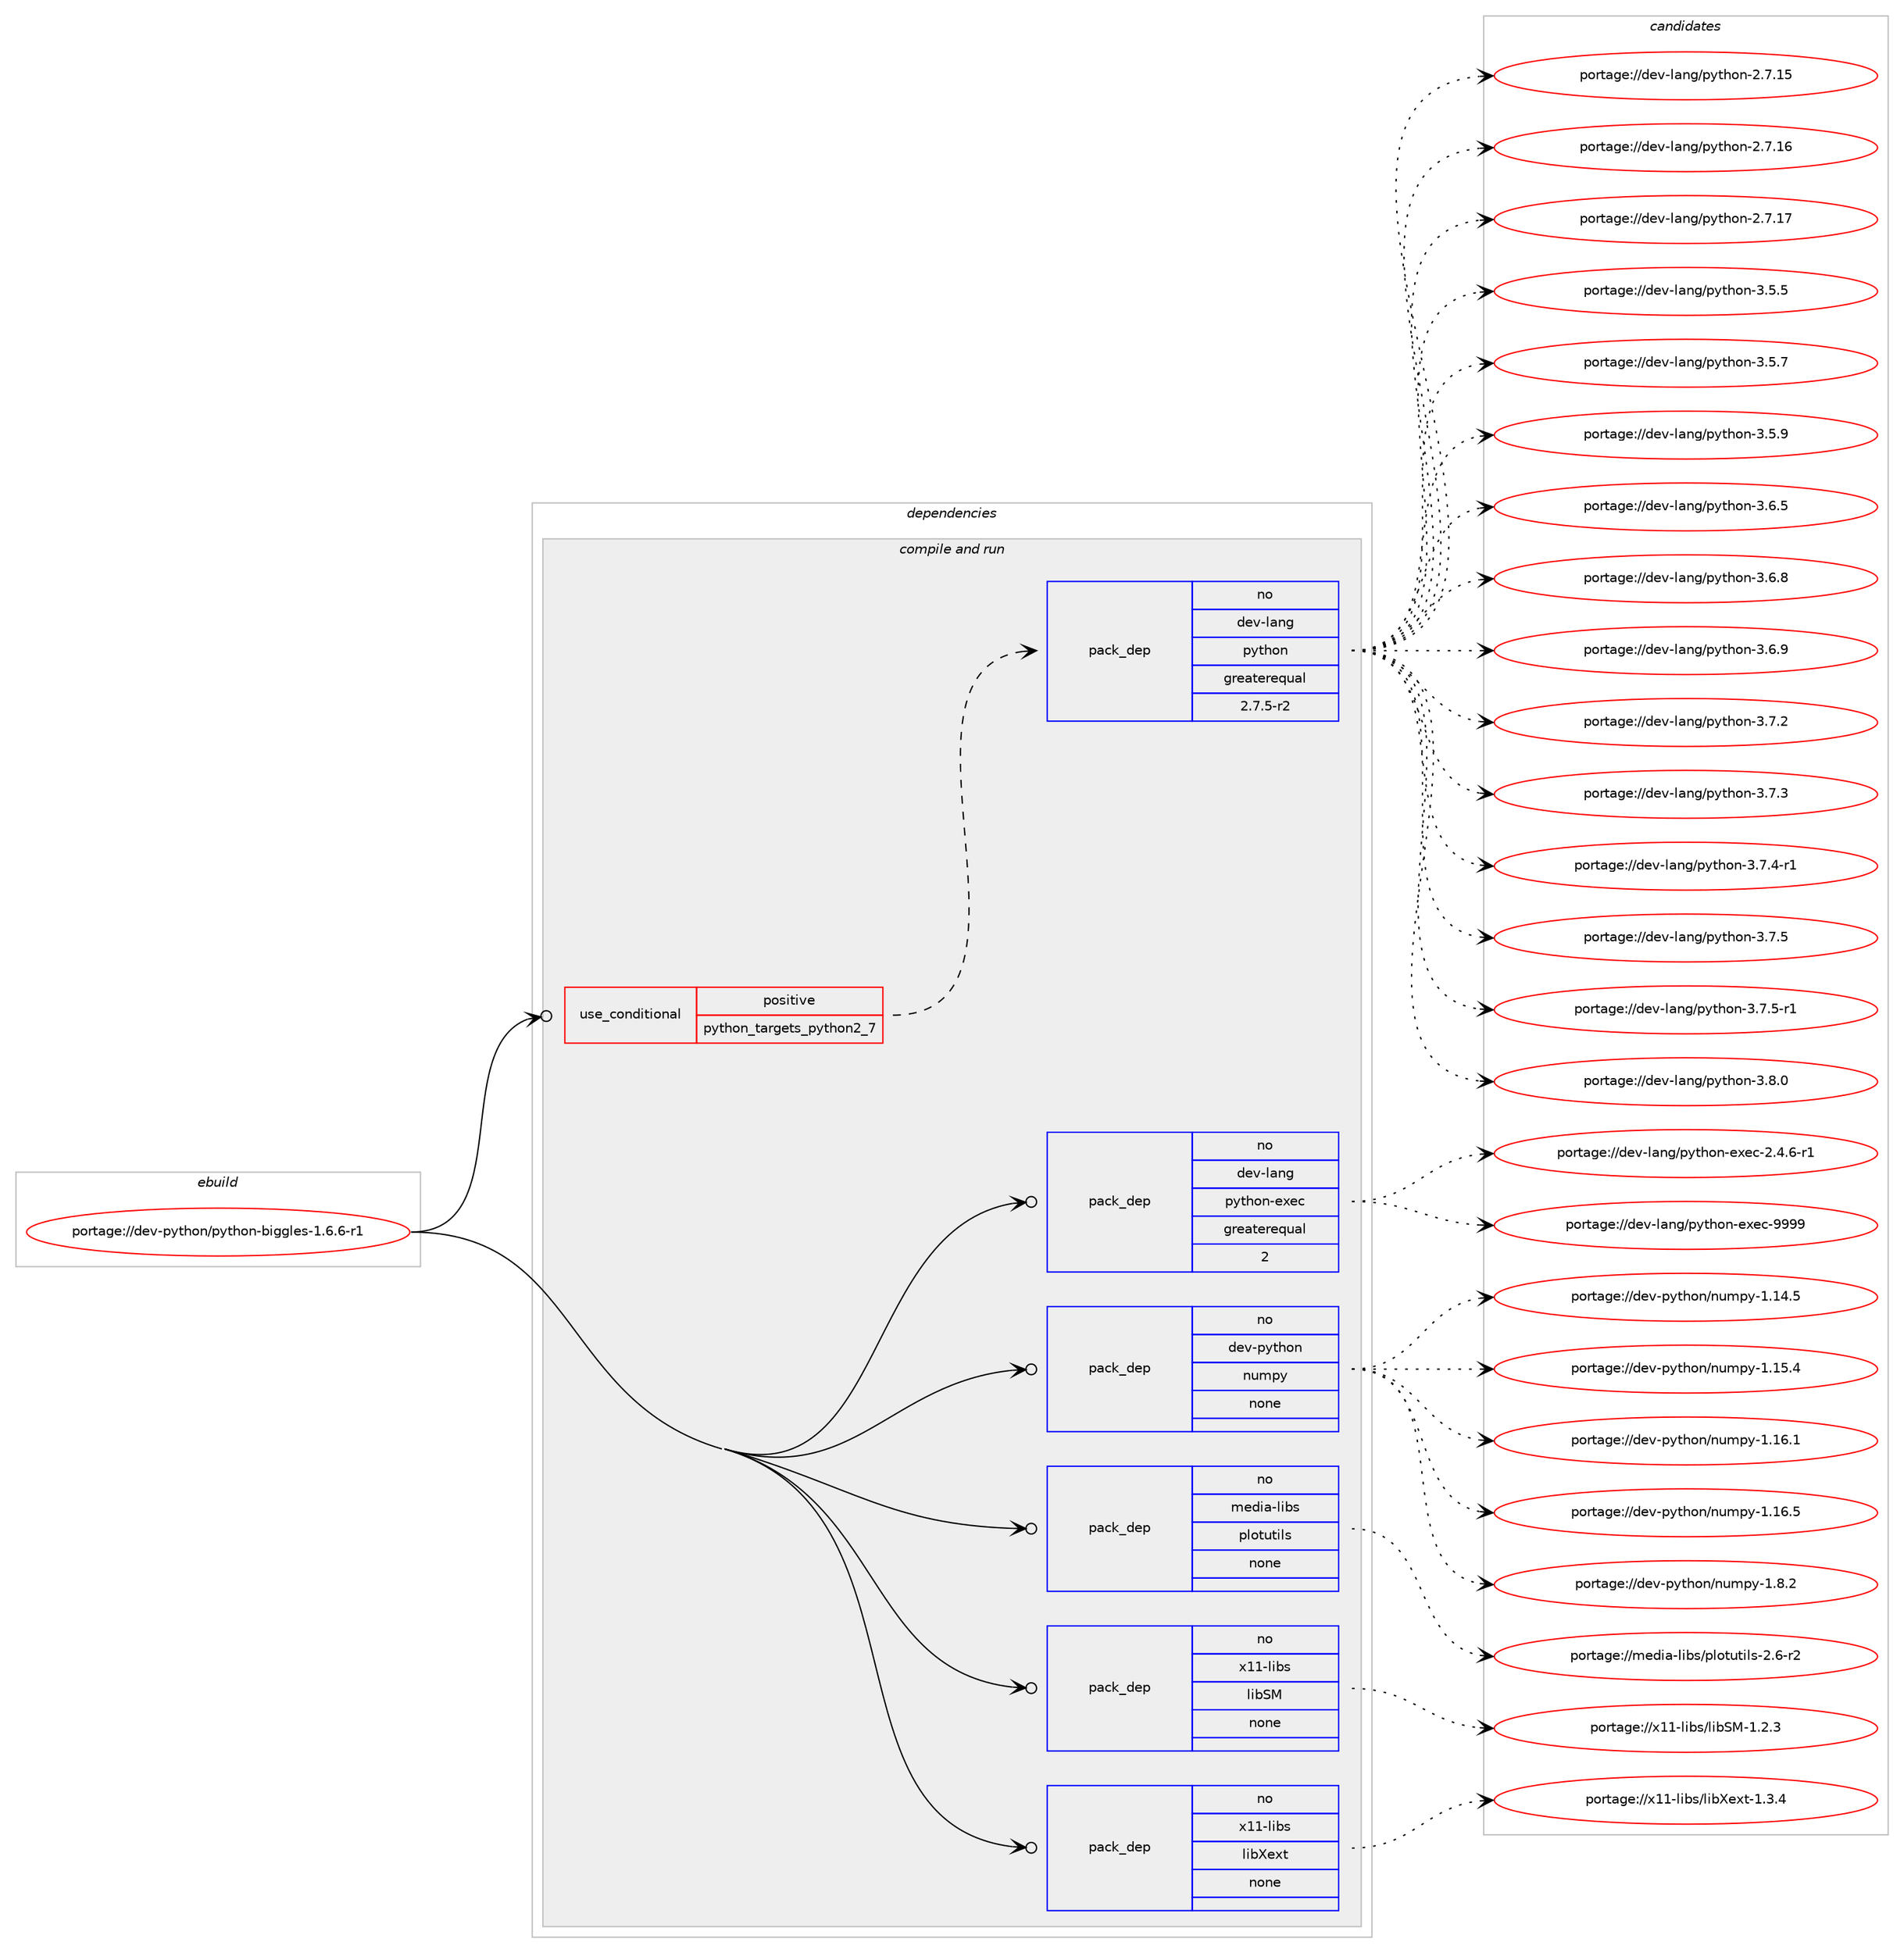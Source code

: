 digraph prolog {

# *************
# Graph options
# *************

newrank=true;
concentrate=true;
compound=true;
graph [rankdir=LR,fontname=Helvetica,fontsize=10,ranksep=1.5];#, ranksep=2.5, nodesep=0.2];
edge  [arrowhead=vee];
node  [fontname=Helvetica,fontsize=10];

# **********
# The ebuild
# **********

subgraph cluster_leftcol {
color=gray;
rank=same;
label=<<i>ebuild</i>>;
id [label="portage://dev-python/python-biggles-1.6.6-r1", color=red, width=4, href="../dev-python/python-biggles-1.6.6-r1.svg"];
}

# ****************
# The dependencies
# ****************

subgraph cluster_midcol {
color=gray;
label=<<i>dependencies</i>>;
subgraph cluster_compile {
fillcolor="#eeeeee";
style=filled;
label=<<i>compile</i>>;
}
subgraph cluster_compileandrun {
fillcolor="#eeeeee";
style=filled;
label=<<i>compile and run</i>>;
subgraph cond36622 {
dependency165249 [label=<<TABLE BORDER="0" CELLBORDER="1" CELLSPACING="0" CELLPADDING="4"><TR><TD ROWSPAN="3" CELLPADDING="10">use_conditional</TD></TR><TR><TD>positive</TD></TR><TR><TD>python_targets_python2_7</TD></TR></TABLE>>, shape=none, color=red];
subgraph pack125241 {
dependency165250 [label=<<TABLE BORDER="0" CELLBORDER="1" CELLSPACING="0" CELLPADDING="4" WIDTH="220"><TR><TD ROWSPAN="6" CELLPADDING="30">pack_dep</TD></TR><TR><TD WIDTH="110">no</TD></TR><TR><TD>dev-lang</TD></TR><TR><TD>python</TD></TR><TR><TD>greaterequal</TD></TR><TR><TD>2.7.5-r2</TD></TR></TABLE>>, shape=none, color=blue];
}
dependency165249:e -> dependency165250:w [weight=20,style="dashed",arrowhead="vee"];
}
id:e -> dependency165249:w [weight=20,style="solid",arrowhead="odotvee"];
subgraph pack125242 {
dependency165251 [label=<<TABLE BORDER="0" CELLBORDER="1" CELLSPACING="0" CELLPADDING="4" WIDTH="220"><TR><TD ROWSPAN="6" CELLPADDING="30">pack_dep</TD></TR><TR><TD WIDTH="110">no</TD></TR><TR><TD>dev-lang</TD></TR><TR><TD>python-exec</TD></TR><TR><TD>greaterequal</TD></TR><TR><TD>2</TD></TR></TABLE>>, shape=none, color=blue];
}
id:e -> dependency165251:w [weight=20,style="solid",arrowhead="odotvee"];
subgraph pack125243 {
dependency165252 [label=<<TABLE BORDER="0" CELLBORDER="1" CELLSPACING="0" CELLPADDING="4" WIDTH="220"><TR><TD ROWSPAN="6" CELLPADDING="30">pack_dep</TD></TR><TR><TD WIDTH="110">no</TD></TR><TR><TD>dev-python</TD></TR><TR><TD>numpy</TD></TR><TR><TD>none</TD></TR><TR><TD></TD></TR></TABLE>>, shape=none, color=blue];
}
id:e -> dependency165252:w [weight=20,style="solid",arrowhead="odotvee"];
subgraph pack125244 {
dependency165253 [label=<<TABLE BORDER="0" CELLBORDER="1" CELLSPACING="0" CELLPADDING="4" WIDTH="220"><TR><TD ROWSPAN="6" CELLPADDING="30">pack_dep</TD></TR><TR><TD WIDTH="110">no</TD></TR><TR><TD>media-libs</TD></TR><TR><TD>plotutils</TD></TR><TR><TD>none</TD></TR><TR><TD></TD></TR></TABLE>>, shape=none, color=blue];
}
id:e -> dependency165253:w [weight=20,style="solid",arrowhead="odotvee"];
subgraph pack125245 {
dependency165254 [label=<<TABLE BORDER="0" CELLBORDER="1" CELLSPACING="0" CELLPADDING="4" WIDTH="220"><TR><TD ROWSPAN="6" CELLPADDING="30">pack_dep</TD></TR><TR><TD WIDTH="110">no</TD></TR><TR><TD>x11-libs</TD></TR><TR><TD>libSM</TD></TR><TR><TD>none</TD></TR><TR><TD></TD></TR></TABLE>>, shape=none, color=blue];
}
id:e -> dependency165254:w [weight=20,style="solid",arrowhead="odotvee"];
subgraph pack125246 {
dependency165255 [label=<<TABLE BORDER="0" CELLBORDER="1" CELLSPACING="0" CELLPADDING="4" WIDTH="220"><TR><TD ROWSPAN="6" CELLPADDING="30">pack_dep</TD></TR><TR><TD WIDTH="110">no</TD></TR><TR><TD>x11-libs</TD></TR><TR><TD>libXext</TD></TR><TR><TD>none</TD></TR><TR><TD></TD></TR></TABLE>>, shape=none, color=blue];
}
id:e -> dependency165255:w [weight=20,style="solid",arrowhead="odotvee"];
}
subgraph cluster_run {
fillcolor="#eeeeee";
style=filled;
label=<<i>run</i>>;
}
}

# **************
# The candidates
# **************

subgraph cluster_choices {
rank=same;
color=gray;
label=<<i>candidates</i>>;

subgraph choice125241 {
color=black;
nodesep=1;
choiceportage10010111845108971101034711212111610411111045504655464953 [label="portage://dev-lang/python-2.7.15", color=red, width=4,href="../dev-lang/python-2.7.15.svg"];
choiceportage10010111845108971101034711212111610411111045504655464954 [label="portage://dev-lang/python-2.7.16", color=red, width=4,href="../dev-lang/python-2.7.16.svg"];
choiceportage10010111845108971101034711212111610411111045504655464955 [label="portage://dev-lang/python-2.7.17", color=red, width=4,href="../dev-lang/python-2.7.17.svg"];
choiceportage100101118451089711010347112121116104111110455146534653 [label="portage://dev-lang/python-3.5.5", color=red, width=4,href="../dev-lang/python-3.5.5.svg"];
choiceportage100101118451089711010347112121116104111110455146534655 [label="portage://dev-lang/python-3.5.7", color=red, width=4,href="../dev-lang/python-3.5.7.svg"];
choiceportage100101118451089711010347112121116104111110455146534657 [label="portage://dev-lang/python-3.5.9", color=red, width=4,href="../dev-lang/python-3.5.9.svg"];
choiceportage100101118451089711010347112121116104111110455146544653 [label="portage://dev-lang/python-3.6.5", color=red, width=4,href="../dev-lang/python-3.6.5.svg"];
choiceportage100101118451089711010347112121116104111110455146544656 [label="portage://dev-lang/python-3.6.8", color=red, width=4,href="../dev-lang/python-3.6.8.svg"];
choiceportage100101118451089711010347112121116104111110455146544657 [label="portage://dev-lang/python-3.6.9", color=red, width=4,href="../dev-lang/python-3.6.9.svg"];
choiceportage100101118451089711010347112121116104111110455146554650 [label="portage://dev-lang/python-3.7.2", color=red, width=4,href="../dev-lang/python-3.7.2.svg"];
choiceportage100101118451089711010347112121116104111110455146554651 [label="portage://dev-lang/python-3.7.3", color=red, width=4,href="../dev-lang/python-3.7.3.svg"];
choiceportage1001011184510897110103471121211161041111104551465546524511449 [label="portage://dev-lang/python-3.7.4-r1", color=red, width=4,href="../dev-lang/python-3.7.4-r1.svg"];
choiceportage100101118451089711010347112121116104111110455146554653 [label="portage://dev-lang/python-3.7.5", color=red, width=4,href="../dev-lang/python-3.7.5.svg"];
choiceportage1001011184510897110103471121211161041111104551465546534511449 [label="portage://dev-lang/python-3.7.5-r1", color=red, width=4,href="../dev-lang/python-3.7.5-r1.svg"];
choiceportage100101118451089711010347112121116104111110455146564648 [label="portage://dev-lang/python-3.8.0", color=red, width=4,href="../dev-lang/python-3.8.0.svg"];
dependency165250:e -> choiceportage10010111845108971101034711212111610411111045504655464953:w [style=dotted,weight="100"];
dependency165250:e -> choiceportage10010111845108971101034711212111610411111045504655464954:w [style=dotted,weight="100"];
dependency165250:e -> choiceportage10010111845108971101034711212111610411111045504655464955:w [style=dotted,weight="100"];
dependency165250:e -> choiceportage100101118451089711010347112121116104111110455146534653:w [style=dotted,weight="100"];
dependency165250:e -> choiceportage100101118451089711010347112121116104111110455146534655:w [style=dotted,weight="100"];
dependency165250:e -> choiceportage100101118451089711010347112121116104111110455146534657:w [style=dotted,weight="100"];
dependency165250:e -> choiceportage100101118451089711010347112121116104111110455146544653:w [style=dotted,weight="100"];
dependency165250:e -> choiceportage100101118451089711010347112121116104111110455146544656:w [style=dotted,weight="100"];
dependency165250:e -> choiceportage100101118451089711010347112121116104111110455146544657:w [style=dotted,weight="100"];
dependency165250:e -> choiceportage100101118451089711010347112121116104111110455146554650:w [style=dotted,weight="100"];
dependency165250:e -> choiceportage100101118451089711010347112121116104111110455146554651:w [style=dotted,weight="100"];
dependency165250:e -> choiceportage1001011184510897110103471121211161041111104551465546524511449:w [style=dotted,weight="100"];
dependency165250:e -> choiceportage100101118451089711010347112121116104111110455146554653:w [style=dotted,weight="100"];
dependency165250:e -> choiceportage1001011184510897110103471121211161041111104551465546534511449:w [style=dotted,weight="100"];
dependency165250:e -> choiceportage100101118451089711010347112121116104111110455146564648:w [style=dotted,weight="100"];
}
subgraph choice125242 {
color=black;
nodesep=1;
choiceportage10010111845108971101034711212111610411111045101120101994550465246544511449 [label="portage://dev-lang/python-exec-2.4.6-r1", color=red, width=4,href="../dev-lang/python-exec-2.4.6-r1.svg"];
choiceportage10010111845108971101034711212111610411111045101120101994557575757 [label="portage://dev-lang/python-exec-9999", color=red, width=4,href="../dev-lang/python-exec-9999.svg"];
dependency165251:e -> choiceportage10010111845108971101034711212111610411111045101120101994550465246544511449:w [style=dotted,weight="100"];
dependency165251:e -> choiceportage10010111845108971101034711212111610411111045101120101994557575757:w [style=dotted,weight="100"];
}
subgraph choice125243 {
color=black;
nodesep=1;
choiceportage100101118451121211161041111104711011710911212145494649524653 [label="portage://dev-python/numpy-1.14.5", color=red, width=4,href="../dev-python/numpy-1.14.5.svg"];
choiceportage100101118451121211161041111104711011710911212145494649534652 [label="portage://dev-python/numpy-1.15.4", color=red, width=4,href="../dev-python/numpy-1.15.4.svg"];
choiceportage100101118451121211161041111104711011710911212145494649544649 [label="portage://dev-python/numpy-1.16.1", color=red, width=4,href="../dev-python/numpy-1.16.1.svg"];
choiceportage100101118451121211161041111104711011710911212145494649544653 [label="portage://dev-python/numpy-1.16.5", color=red, width=4,href="../dev-python/numpy-1.16.5.svg"];
choiceportage1001011184511212111610411111047110117109112121454946564650 [label="portage://dev-python/numpy-1.8.2", color=red, width=4,href="../dev-python/numpy-1.8.2.svg"];
dependency165252:e -> choiceportage100101118451121211161041111104711011710911212145494649524653:w [style=dotted,weight="100"];
dependency165252:e -> choiceportage100101118451121211161041111104711011710911212145494649534652:w [style=dotted,weight="100"];
dependency165252:e -> choiceportage100101118451121211161041111104711011710911212145494649544649:w [style=dotted,weight="100"];
dependency165252:e -> choiceportage100101118451121211161041111104711011710911212145494649544653:w [style=dotted,weight="100"];
dependency165252:e -> choiceportage1001011184511212111610411111047110117109112121454946564650:w [style=dotted,weight="100"];
}
subgraph choice125244 {
color=black;
nodesep=1;
choiceportage10910110010597451081059811547112108111116117116105108115455046544511450 [label="portage://media-libs/plotutils-2.6-r2", color=red, width=4,href="../media-libs/plotutils-2.6-r2.svg"];
dependency165253:e -> choiceportage10910110010597451081059811547112108111116117116105108115455046544511450:w [style=dotted,weight="100"];
}
subgraph choice125245 {
color=black;
nodesep=1;
choiceportage1204949451081059811547108105988377454946504651 [label="portage://x11-libs/libSM-1.2.3", color=red, width=4,href="../x11-libs/libSM-1.2.3.svg"];
dependency165254:e -> choiceportage1204949451081059811547108105988377454946504651:w [style=dotted,weight="100"];
}
subgraph choice125246 {
color=black;
nodesep=1;
choiceportage12049494510810598115471081059888101120116454946514652 [label="portage://x11-libs/libXext-1.3.4", color=red, width=4,href="../x11-libs/libXext-1.3.4.svg"];
dependency165255:e -> choiceportage12049494510810598115471081059888101120116454946514652:w [style=dotted,weight="100"];
}
}

}
